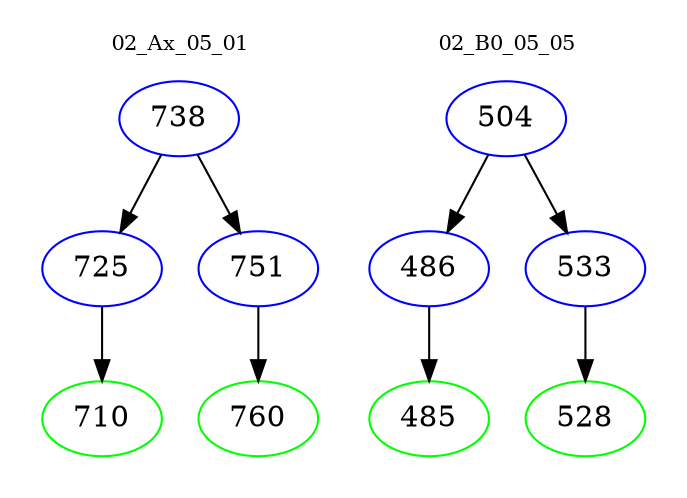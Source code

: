 digraph{
subgraph cluster_0 {
color = white
label = "02_Ax_05_01";
fontsize=10;
T0_738 [label="738", color="blue"]
T0_738 -> T0_725 [color="black"]
T0_725 [label="725", color="blue"]
T0_725 -> T0_710 [color="black"]
T0_710 [label="710", color="green"]
T0_738 -> T0_751 [color="black"]
T0_751 [label="751", color="blue"]
T0_751 -> T0_760 [color="black"]
T0_760 [label="760", color="green"]
}
subgraph cluster_1 {
color = white
label = "02_B0_05_05";
fontsize=10;
T1_504 [label="504", color="blue"]
T1_504 -> T1_486 [color="black"]
T1_486 [label="486", color="blue"]
T1_486 -> T1_485 [color="black"]
T1_485 [label="485", color="green"]
T1_504 -> T1_533 [color="black"]
T1_533 [label="533", color="blue"]
T1_533 -> T1_528 [color="black"]
T1_528 [label="528", color="green"]
}
}
